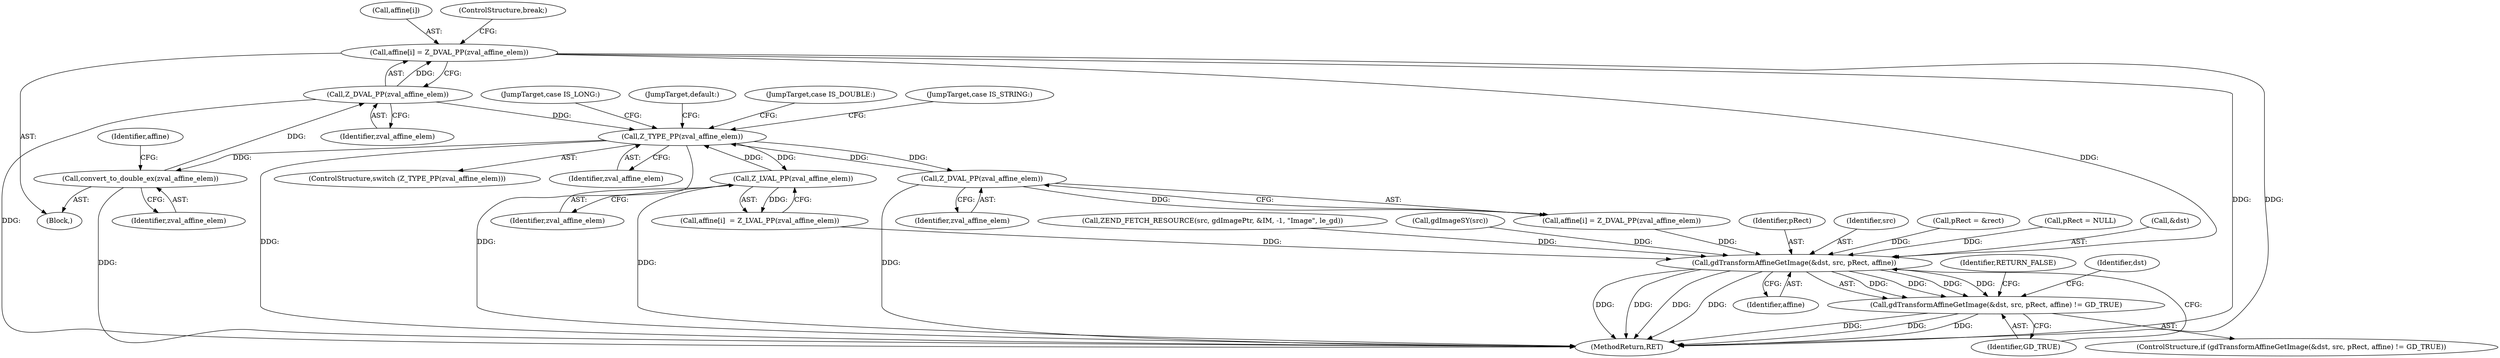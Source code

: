 digraph "1_php-src_2938329ce19cb8c4197dec146c3ec887c6f61d01_2@array" {
"1000190" [label="(Call,affine[i] = Z_DVAL_PP(zval_affine_elem))"];
"1000194" [label="(Call,Z_DVAL_PP(zval_affine_elem))"];
"1000188" [label="(Call,convert_to_double_ex(zval_affine_elem))"];
"1000168" [label="(Call,Z_TYPE_PP(zval_affine_elem))"];
"1000184" [label="(Call,Z_DVAL_PP(zval_affine_elem))"];
"1000176" [label="(Call,Z_LVAL_PP(zval_affine_elem))"];
"1000339" [label="(Call,gdTransformAffineGetImage(&dst, src, pRect, affine))"];
"1000338" [label="(Call,gdTransformAffineGetImage(&dst, src, pRect, affine) != GD_TRUE)"];
"1000197" [label="(JumpTarget,default:)"];
"1000170" [label="(Block,)"];
"1000191" [label="(Call,affine[i])"];
"1000343" [label="(Identifier,pRect)"];
"1000195" [label="(Identifier,zval_affine_elem)"];
"1000180" [label="(Call,affine[i] = Z_DVAL_PP(zval_affine_elem))"];
"1000342" [label="(Identifier,src)"];
"1000194" [label="(Call,Z_DVAL_PP(zval_affine_elem))"];
"1000176" [label="(Call,Z_LVAL_PP(zval_affine_elem))"];
"1000177" [label="(Identifier,zval_affine_elem)"];
"1000337" [label="(ControlStructure,if (gdTransformAffineGetImage(&dst, src, pRect, affine) != GD_TRUE))"];
"1000339" [label="(Call,gdTransformAffineGetImage(&dst, src, pRect, affine))"];
"1000304" [label="(Call,pRect = &rect)"];
"1000179" [label="(JumpTarget,case IS_DOUBLE:)"];
"1000334" [label="(Call,pRect = NULL)"];
"1000347" [label="(Identifier,RETURN_FALSE)"];
"1000189" [label="(Identifier,zval_affine_elem)"];
"1000190" [label="(Call,affine[i] = Z_DVAL_PP(zval_affine_elem))"];
"1000350" [label="(Identifier,dst)"];
"1000167" [label="(ControlStructure,switch (Z_TYPE_PP(zval_affine_elem)))"];
"1000188" [label="(Call,convert_to_double_ex(zval_affine_elem))"];
"1000345" [label="(Identifier,GD_TRUE)"];
"1000187" [label="(JumpTarget,case IS_STRING:)"];
"1000340" [label="(Call,&dst)"];
"1000344" [label="(Identifier,affine)"];
"1000126" [label="(Call,ZEND_FETCH_RESOURCE(src, gdImagePtr, &IM, -1, \"Image\", le_gd))"];
"1000192" [label="(Identifier,affine)"];
"1000184" [label="(Call,Z_DVAL_PP(zval_affine_elem))"];
"1000185" [label="(Identifier,zval_affine_elem)"];
"1000169" [label="(Identifier,zval_affine_elem)"];
"1000332" [label="(Call,gdImageSY(src))"];
"1000360" [label="(MethodReturn,RET)"];
"1000338" [label="(Call,gdTransformAffineGetImage(&dst, src, pRect, affine) != GD_TRUE)"];
"1000171" [label="(JumpTarget,case IS_LONG:)"];
"1000168" [label="(Call,Z_TYPE_PP(zval_affine_elem))"];
"1000172" [label="(Call,affine[i]  = Z_LVAL_PP(zval_affine_elem))"];
"1000196" [label="(ControlStructure,break;)"];
"1000190" -> "1000170"  [label="AST: "];
"1000190" -> "1000194"  [label="CFG: "];
"1000191" -> "1000190"  [label="AST: "];
"1000194" -> "1000190"  [label="AST: "];
"1000196" -> "1000190"  [label="CFG: "];
"1000190" -> "1000360"  [label="DDG: "];
"1000190" -> "1000360"  [label="DDG: "];
"1000194" -> "1000190"  [label="DDG: "];
"1000190" -> "1000339"  [label="DDG: "];
"1000194" -> "1000195"  [label="CFG: "];
"1000195" -> "1000194"  [label="AST: "];
"1000194" -> "1000360"  [label="DDG: "];
"1000194" -> "1000168"  [label="DDG: "];
"1000188" -> "1000194"  [label="DDG: "];
"1000188" -> "1000170"  [label="AST: "];
"1000188" -> "1000189"  [label="CFG: "];
"1000189" -> "1000188"  [label="AST: "];
"1000192" -> "1000188"  [label="CFG: "];
"1000188" -> "1000360"  [label="DDG: "];
"1000168" -> "1000188"  [label="DDG: "];
"1000168" -> "1000167"  [label="AST: "];
"1000168" -> "1000169"  [label="CFG: "];
"1000169" -> "1000168"  [label="AST: "];
"1000171" -> "1000168"  [label="CFG: "];
"1000179" -> "1000168"  [label="CFG: "];
"1000187" -> "1000168"  [label="CFG: "];
"1000197" -> "1000168"  [label="CFG: "];
"1000168" -> "1000360"  [label="DDG: "];
"1000168" -> "1000360"  [label="DDG: "];
"1000184" -> "1000168"  [label="DDG: "];
"1000176" -> "1000168"  [label="DDG: "];
"1000168" -> "1000176"  [label="DDG: "];
"1000168" -> "1000184"  [label="DDG: "];
"1000184" -> "1000180"  [label="AST: "];
"1000184" -> "1000185"  [label="CFG: "];
"1000185" -> "1000184"  [label="AST: "];
"1000180" -> "1000184"  [label="CFG: "];
"1000184" -> "1000360"  [label="DDG: "];
"1000184" -> "1000180"  [label="DDG: "];
"1000176" -> "1000172"  [label="AST: "];
"1000176" -> "1000177"  [label="CFG: "];
"1000177" -> "1000176"  [label="AST: "];
"1000172" -> "1000176"  [label="CFG: "];
"1000176" -> "1000360"  [label="DDG: "];
"1000176" -> "1000172"  [label="DDG: "];
"1000339" -> "1000338"  [label="AST: "];
"1000339" -> "1000344"  [label="CFG: "];
"1000340" -> "1000339"  [label="AST: "];
"1000342" -> "1000339"  [label="AST: "];
"1000343" -> "1000339"  [label="AST: "];
"1000344" -> "1000339"  [label="AST: "];
"1000345" -> "1000339"  [label="CFG: "];
"1000339" -> "1000360"  [label="DDG: "];
"1000339" -> "1000360"  [label="DDG: "];
"1000339" -> "1000360"  [label="DDG: "];
"1000339" -> "1000360"  [label="DDG: "];
"1000339" -> "1000338"  [label="DDG: "];
"1000339" -> "1000338"  [label="DDG: "];
"1000339" -> "1000338"  [label="DDG: "];
"1000339" -> "1000338"  [label="DDG: "];
"1000332" -> "1000339"  [label="DDG: "];
"1000126" -> "1000339"  [label="DDG: "];
"1000304" -> "1000339"  [label="DDG: "];
"1000334" -> "1000339"  [label="DDG: "];
"1000180" -> "1000339"  [label="DDG: "];
"1000172" -> "1000339"  [label="DDG: "];
"1000338" -> "1000337"  [label="AST: "];
"1000338" -> "1000345"  [label="CFG: "];
"1000345" -> "1000338"  [label="AST: "];
"1000347" -> "1000338"  [label="CFG: "];
"1000350" -> "1000338"  [label="CFG: "];
"1000338" -> "1000360"  [label="DDG: "];
"1000338" -> "1000360"  [label="DDG: "];
"1000338" -> "1000360"  [label="DDG: "];
}
